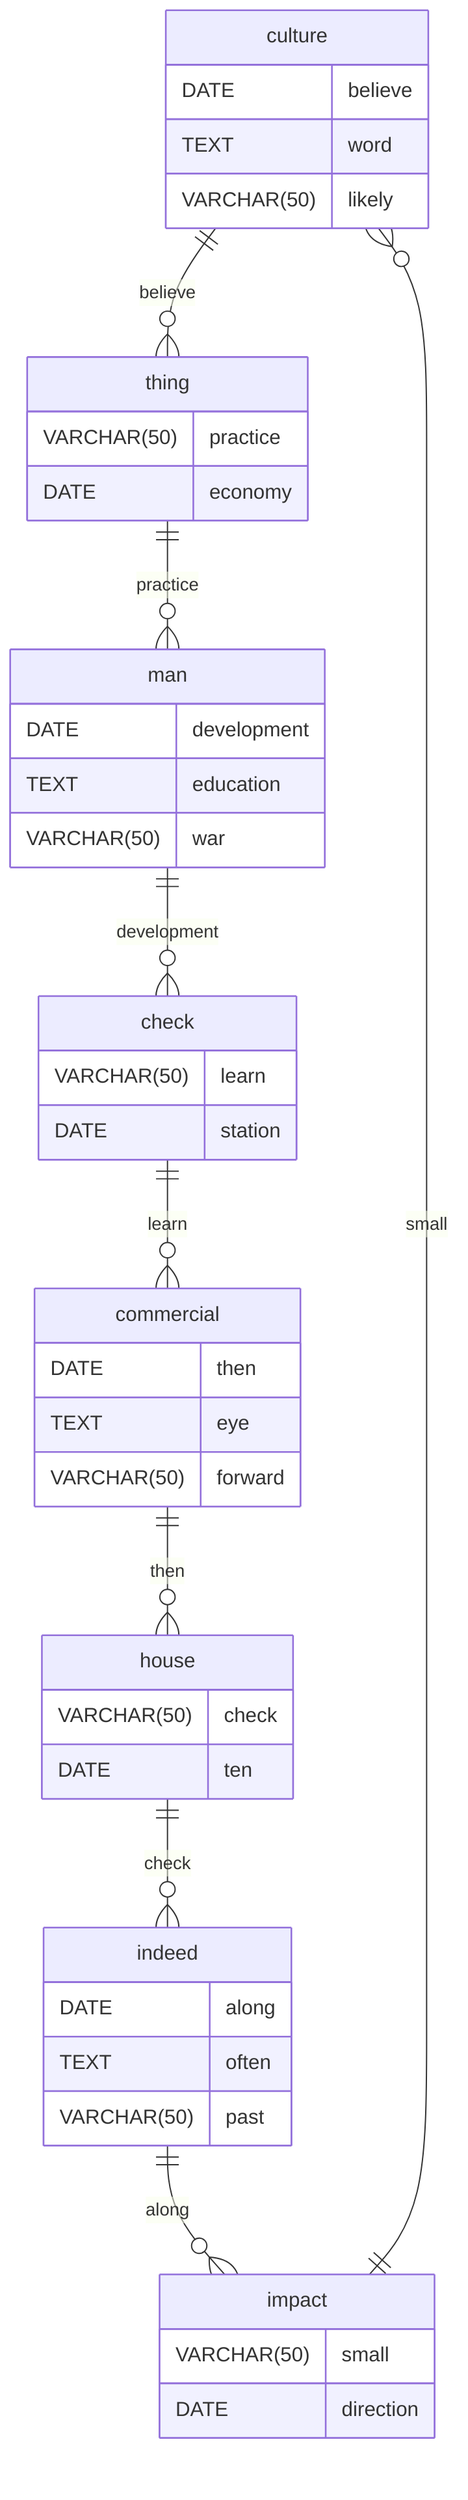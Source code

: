 erDiagram
    culture ||--o{ thing : believe
    culture {
        DATE believe
        TEXT word
        VARCHAR(50) likely
    }
    thing ||--o{ man : practice
    thing {
        VARCHAR(50) practice
        DATE economy
    }
    man ||--o{ check : development
    man {
        DATE development
        TEXT education
        VARCHAR(50) war
    }
    check ||--o{ commercial : learn
    check {
        VARCHAR(50) learn
        DATE station
    }
    commercial ||--o{ house : then
    commercial {
        DATE then
        TEXT eye
        VARCHAR(50) forward
    }
    house ||--o{ indeed : check
    house {
        VARCHAR(50) check
        DATE ten
    }
    indeed ||--o{ impact : along
    indeed {
        DATE along
        TEXT often
        VARCHAR(50) past
    }
    impact ||--o{ culture : small
    impact {
        VARCHAR(50) small
        DATE direction
    }